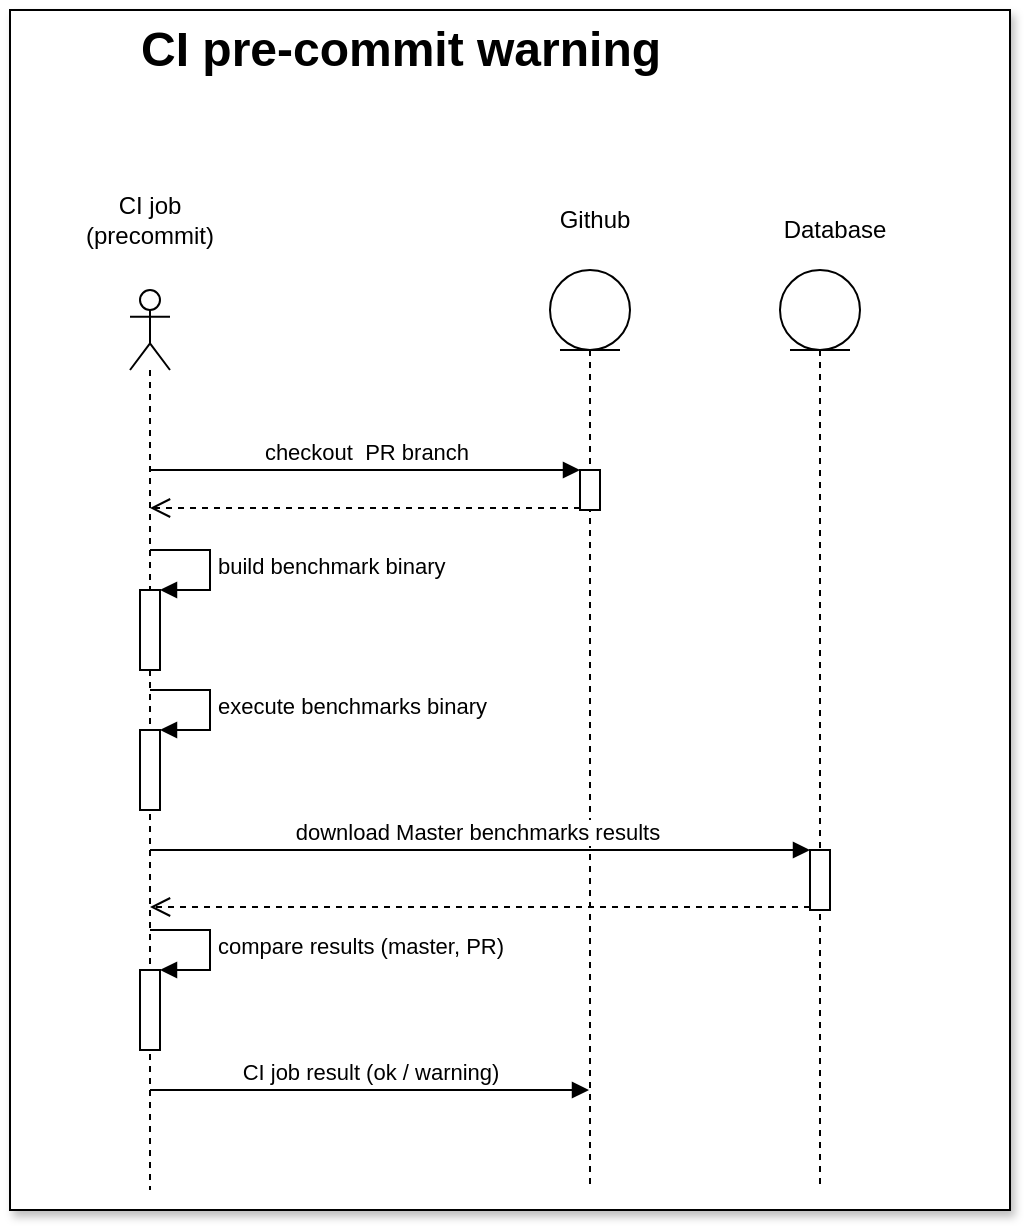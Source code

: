 <mxfile>
    <diagram id="gC7zrj4iG1PqGOvEpGPq" name="Page-1">
        <mxGraphModel dx="804" dy="693" grid="1" gridSize="10" guides="1" tooltips="1" connect="1" arrows="1" fold="1" page="1" pageScale="1" pageWidth="850" pageHeight="1100" math="0" shadow="0">
            <root>
                <mxCell id="0"/>
                <mxCell id="1" parent="0"/>
                <mxCell id="52" value="" style="rounded=0;whiteSpace=wrap;html=1;shadow=1;fillColor=#FFFFFF;" vertex="1" parent="1">
                    <mxGeometry x="10" y="10" width="500" height="600" as="geometry"/>
                </mxCell>
                <mxCell id="3" value="" style="shape=umlLifeline;participant=umlActor;perimeter=lifelinePerimeter;whiteSpace=wrap;html=1;container=1;collapsible=0;recursiveResize=0;verticalAlign=top;spacingTop=36;outlineConnect=0;" parent="1" vertex="1">
                    <mxGeometry x="70" y="150" width="20" height="450" as="geometry"/>
                </mxCell>
                <mxCell id="16" value="" style="html=1;points=[];perimeter=orthogonalPerimeter;" parent="3" vertex="1">
                    <mxGeometry x="5" y="150" width="10" height="40" as="geometry"/>
                </mxCell>
                <mxCell id="17" value="build benchmark binary" style="edgeStyle=orthogonalEdgeStyle;html=1;align=left;spacingLeft=2;endArrow=block;rounded=0;entryX=1;entryY=0;" parent="3" target="16" edge="1">
                    <mxGeometry relative="1" as="geometry">
                        <mxPoint x="10" y="130" as="sourcePoint"/>
                        <Array as="points">
                            <mxPoint x="40" y="130"/>
                        </Array>
                    </mxGeometry>
                </mxCell>
                <mxCell id="28" value="" style="html=1;points=[];perimeter=orthogonalPerimeter;" parent="3" vertex="1">
                    <mxGeometry x="5" y="220" width="10" height="40" as="geometry"/>
                </mxCell>
                <mxCell id="29" value="execute benchmarks binary" style="edgeStyle=orthogonalEdgeStyle;html=1;align=left;spacingLeft=2;endArrow=block;rounded=0;entryX=1;entryY=0;" parent="3" target="28" edge="1">
                    <mxGeometry relative="1" as="geometry">
                        <mxPoint x="10" y="200" as="sourcePoint"/>
                        <Array as="points">
                            <mxPoint x="40" y="200"/>
                        </Array>
                    </mxGeometry>
                </mxCell>
                <mxCell id="48" value="" style="html=1;points=[];perimeter=orthogonalPerimeter;" parent="3" vertex="1">
                    <mxGeometry x="5" y="340" width="10" height="40" as="geometry"/>
                </mxCell>
                <mxCell id="49" value="compare results (master, PR)" style="edgeStyle=orthogonalEdgeStyle;html=1;align=left;spacingLeft=2;endArrow=block;rounded=0;entryX=1;entryY=0;" parent="3" target="48" edge="1">
                    <mxGeometry relative="1" as="geometry">
                        <mxPoint x="10" y="320" as="sourcePoint"/>
                        <Array as="points">
                            <mxPoint x="40" y="320"/>
                        </Array>
                    </mxGeometry>
                </mxCell>
                <mxCell id="51" value="CI job result (ok / warning)" style="html=1;verticalAlign=bottom;endArrow=block;" parent="3" target="5" edge="1">
                    <mxGeometry width="80" relative="1" as="geometry">
                        <mxPoint x="10" y="400" as="sourcePoint"/>
                        <mxPoint x="90" y="400" as="targetPoint"/>
                    </mxGeometry>
                </mxCell>
                <mxCell id="4" value="CI job (precommit)" style="text;html=1;strokeColor=none;fillColor=none;align=center;verticalAlign=middle;whiteSpace=wrap;rounded=0;" parent="1" vertex="1">
                    <mxGeometry x="50" y="100" width="60" height="30" as="geometry"/>
                </mxCell>
                <mxCell id="5" value="" style="shape=umlLifeline;participant=umlEntity;perimeter=lifelinePerimeter;whiteSpace=wrap;html=1;container=1;collapsible=0;recursiveResize=0;verticalAlign=top;spacingTop=36;outlineConnect=0;" parent="1" vertex="1">
                    <mxGeometry x="280" y="140" width="40" height="460" as="geometry"/>
                </mxCell>
                <mxCell id="6" value="Github" style="text;html=1;strokeColor=none;fillColor=none;align=center;verticalAlign=middle;whiteSpace=wrap;rounded=0;" parent="1" vertex="1">
                    <mxGeometry x="280" y="105" width="45" height="20" as="geometry"/>
                </mxCell>
                <mxCell id="13" value="" style="html=1;points=[];perimeter=orthogonalPerimeter;" parent="1" vertex="1">
                    <mxGeometry x="295" y="240" width="10" height="20" as="geometry"/>
                </mxCell>
                <mxCell id="14" value="checkout&amp;nbsp; PR branch" style="html=1;verticalAlign=bottom;endArrow=block;entryX=0;entryY=0;" parent="1" target="13" edge="1">
                    <mxGeometry relative="1" as="geometry">
                        <mxPoint x="80" y="240" as="sourcePoint"/>
                    </mxGeometry>
                </mxCell>
                <mxCell id="15" value="" style="html=1;verticalAlign=bottom;endArrow=open;dashed=1;endSize=8;exitX=0;exitY=0.95;" parent="1" source="13" target="3" edge="1">
                    <mxGeometry x="-0.429" y="-16" relative="1" as="geometry">
                        <mxPoint x="80" y="316" as="targetPoint"/>
                        <mxPoint as="offset"/>
                    </mxGeometry>
                </mxCell>
                <mxCell id="30" value="" style="shape=umlLifeline;participant=umlEntity;perimeter=lifelinePerimeter;whiteSpace=wrap;html=1;container=1;collapsible=0;recursiveResize=0;verticalAlign=top;spacingTop=36;outlineConnect=0;" parent="1" vertex="1">
                    <mxGeometry x="395" y="140" width="40" height="460" as="geometry"/>
                </mxCell>
                <mxCell id="34" value="" style="html=1;points=[];perimeter=orthogonalPerimeter;" parent="30" vertex="1">
                    <mxGeometry x="15" y="290" width="10" height="30" as="geometry"/>
                </mxCell>
                <mxCell id="31" value="Database" style="text;html=1;strokeColor=none;fillColor=none;align=center;verticalAlign=middle;whiteSpace=wrap;rounded=0;" parent="1" vertex="1">
                    <mxGeometry x="400" y="110" width="45" height="20" as="geometry"/>
                </mxCell>
                <mxCell id="35" value="download Master benchmarks results&amp;nbsp;" style="html=1;verticalAlign=bottom;endArrow=block;entryX=0;entryY=0;" parent="1" source="3" target="34" edge="1">
                    <mxGeometry relative="1" as="geometry">
                        <mxPoint x="340" y="430" as="sourcePoint"/>
                    </mxGeometry>
                </mxCell>
                <mxCell id="36" value="" style="html=1;verticalAlign=bottom;endArrow=open;dashed=1;endSize=8;exitX=0;exitY=0.95;" parent="1" source="34" target="3" edge="1">
                    <mxGeometry relative="1" as="geometry">
                        <mxPoint x="340" y="506" as="targetPoint"/>
                    </mxGeometry>
                </mxCell>
                <mxCell id="37" value="CI pre-commit warning" style="text;strokeColor=none;fillColor=none;html=1;fontSize=24;fontStyle=1;verticalAlign=middle;align=center;" parent="1" vertex="1">
                    <mxGeometry x="60" y="10" width="290" height="40" as="geometry"/>
                </mxCell>
            </root>
        </mxGraphModel>
    </diagram>
</mxfile>